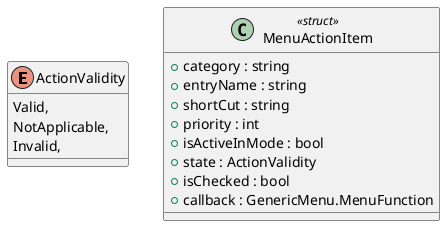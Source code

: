 @startuml
enum ActionValidity {
    Valid,
    NotApplicable,
    Invalid,
}
class MenuActionItem <<struct>> {
    + category : string
    + entryName : string
    + shortCut : string
    + priority : int
    + isActiveInMode : bool
    + state : ActionValidity
    + isChecked : bool
    + callback : GenericMenu.MenuFunction
}
@enduml
